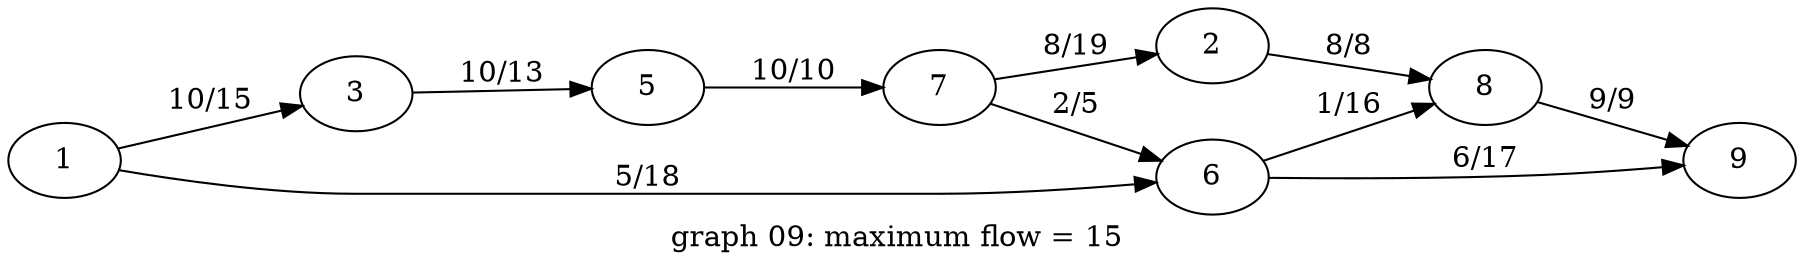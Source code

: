 digraph g{

rankdir = LR

2 -> 8 [label = " 8/8 "];
3 -> 5 [label = " 10/13 "];
5 -> 7 [label = " 10/10 "];
6 -> 8 [label = " 1/16 "];
7 -> 2 [label = " 8/19 "];
7 -> 6 [label = " 2/5 "];
1 -> 3 [label = " 10/15 "];
1 -> 6 [label = " 5/18 "];
6 -> 9 [label = " 6/17 "];
8 -> 9 [label = " 9/9 "];

label = "graph 09: maximum flow = 15 "
}